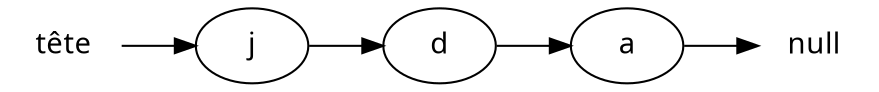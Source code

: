 digraph liste {
    rankdir="LR";
    node [fontname="Courrier"];
    tete [label="tête" shape=plaintext]
    0 [label="j"];
    1 [label="d"];
    2 [label="a"];
    null01 [label="null" shape=plaintext]

    tete -> 0;
    0 -> 1;
    1 -> 2;
    2 -> null01;
}

